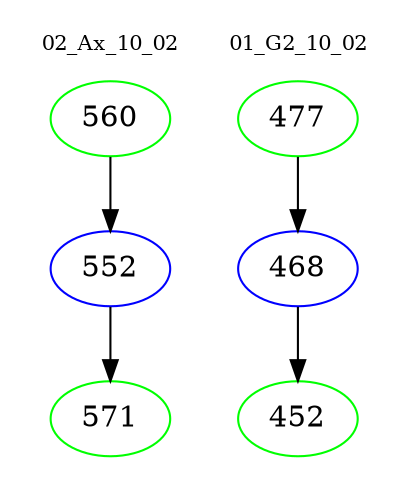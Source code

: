 digraph{
subgraph cluster_0 {
color = white
label = "02_Ax_10_02";
fontsize=10;
T0_560 [label="560", color="green"]
T0_560 -> T0_552 [color="black"]
T0_552 [label="552", color="blue"]
T0_552 -> T0_571 [color="black"]
T0_571 [label="571", color="green"]
}
subgraph cluster_1 {
color = white
label = "01_G2_10_02";
fontsize=10;
T1_477 [label="477", color="green"]
T1_477 -> T1_468 [color="black"]
T1_468 [label="468", color="blue"]
T1_468 -> T1_452 [color="black"]
T1_452 [label="452", color="green"]
}
}
